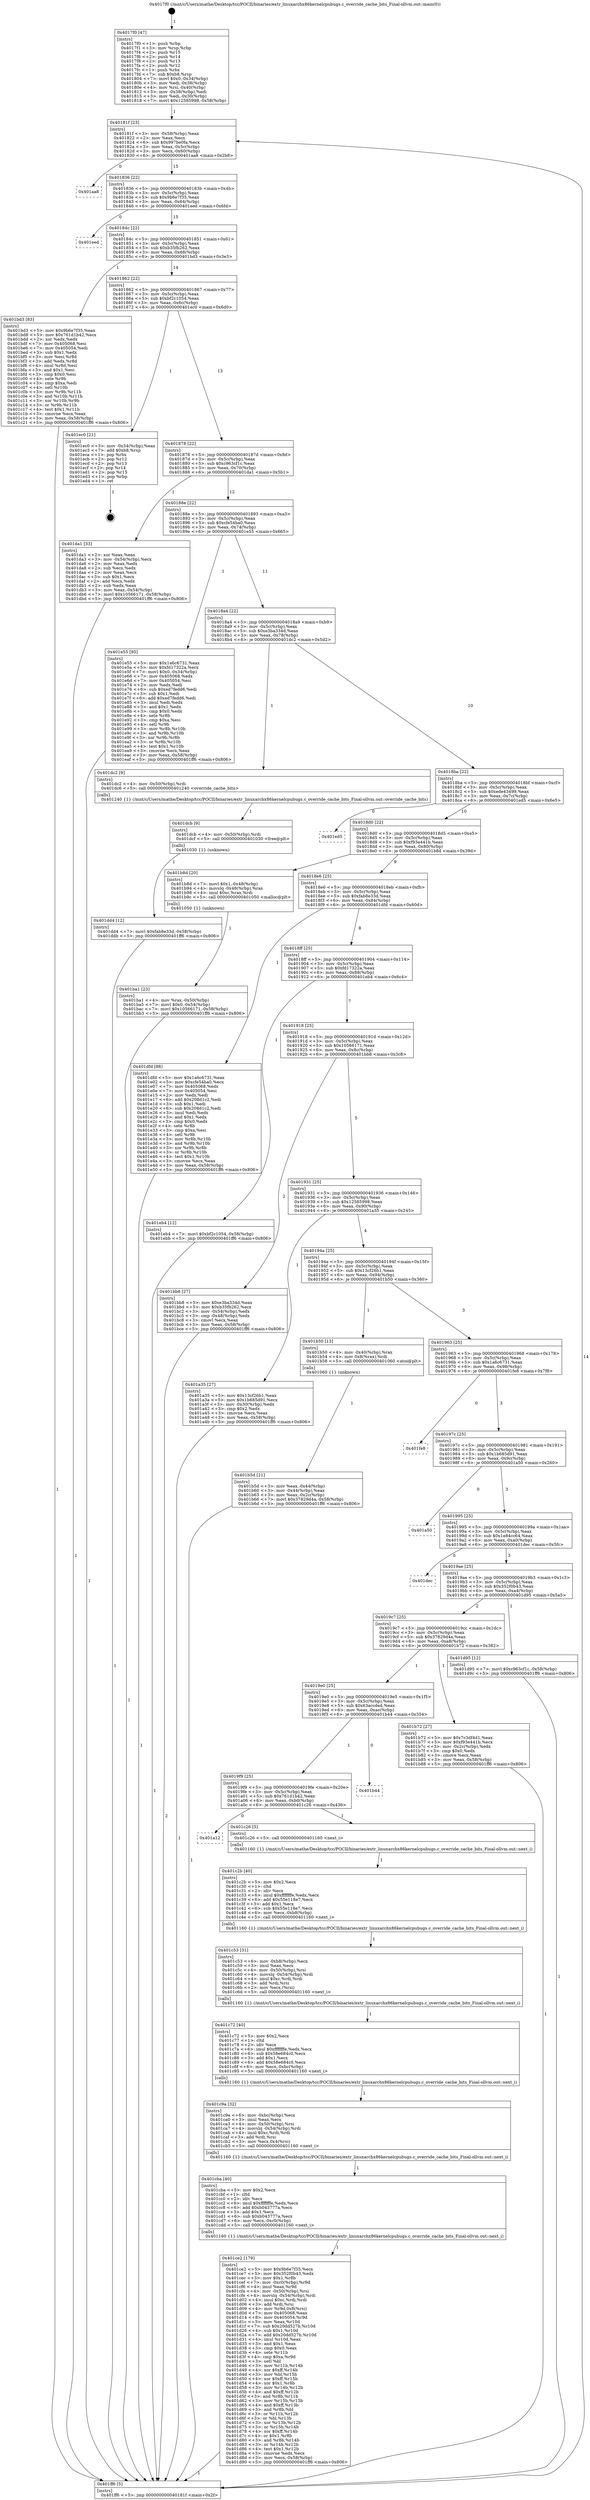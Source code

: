 digraph "0x4017f0" {
  label = "0x4017f0 (/mnt/c/Users/mathe/Desktop/tcc/POCII/binaries/extr_linuxarchx86kernelcpubugs.c_override_cache_bits_Final-ollvm.out::main(0))"
  labelloc = "t"
  node[shape=record]

  Entry [label="",width=0.3,height=0.3,shape=circle,fillcolor=black,style=filled]
  "0x40181f" [label="{
     0x40181f [23]\l
     | [instrs]\l
     &nbsp;&nbsp;0x40181f \<+3\>: mov -0x58(%rbp),%eax\l
     &nbsp;&nbsp;0x401822 \<+2\>: mov %eax,%ecx\l
     &nbsp;&nbsp;0x401824 \<+6\>: sub $0x997be0fa,%ecx\l
     &nbsp;&nbsp;0x40182a \<+3\>: mov %eax,-0x5c(%rbp)\l
     &nbsp;&nbsp;0x40182d \<+3\>: mov %ecx,-0x60(%rbp)\l
     &nbsp;&nbsp;0x401830 \<+6\>: je 0000000000401aa8 \<main+0x2b8\>\l
  }"]
  "0x401aa8" [label="{
     0x401aa8\l
  }", style=dashed]
  "0x401836" [label="{
     0x401836 [22]\l
     | [instrs]\l
     &nbsp;&nbsp;0x401836 \<+5\>: jmp 000000000040183b \<main+0x4b\>\l
     &nbsp;&nbsp;0x40183b \<+3\>: mov -0x5c(%rbp),%eax\l
     &nbsp;&nbsp;0x40183e \<+5\>: sub $0x9b6e7f35,%eax\l
     &nbsp;&nbsp;0x401843 \<+3\>: mov %eax,-0x64(%rbp)\l
     &nbsp;&nbsp;0x401846 \<+6\>: je 0000000000401eed \<main+0x6fd\>\l
  }"]
  Exit [label="",width=0.3,height=0.3,shape=circle,fillcolor=black,style=filled,peripheries=2]
  "0x401eed" [label="{
     0x401eed\l
  }", style=dashed]
  "0x40184c" [label="{
     0x40184c [22]\l
     | [instrs]\l
     &nbsp;&nbsp;0x40184c \<+5\>: jmp 0000000000401851 \<main+0x61\>\l
     &nbsp;&nbsp;0x401851 \<+3\>: mov -0x5c(%rbp),%eax\l
     &nbsp;&nbsp;0x401854 \<+5\>: sub $0xb35fb262,%eax\l
     &nbsp;&nbsp;0x401859 \<+3\>: mov %eax,-0x68(%rbp)\l
     &nbsp;&nbsp;0x40185c \<+6\>: je 0000000000401bd3 \<main+0x3e3\>\l
  }"]
  "0x401dd4" [label="{
     0x401dd4 [12]\l
     | [instrs]\l
     &nbsp;&nbsp;0x401dd4 \<+7\>: movl $0xfab8e33d,-0x58(%rbp)\l
     &nbsp;&nbsp;0x401ddb \<+5\>: jmp 0000000000401ff6 \<main+0x806\>\l
  }"]
  "0x401bd3" [label="{
     0x401bd3 [83]\l
     | [instrs]\l
     &nbsp;&nbsp;0x401bd3 \<+5\>: mov $0x9b6e7f35,%eax\l
     &nbsp;&nbsp;0x401bd8 \<+5\>: mov $0x761d1b42,%ecx\l
     &nbsp;&nbsp;0x401bdd \<+2\>: xor %edx,%edx\l
     &nbsp;&nbsp;0x401bdf \<+7\>: mov 0x405068,%esi\l
     &nbsp;&nbsp;0x401be6 \<+7\>: mov 0x405054,%edi\l
     &nbsp;&nbsp;0x401bed \<+3\>: sub $0x1,%edx\l
     &nbsp;&nbsp;0x401bf0 \<+3\>: mov %esi,%r8d\l
     &nbsp;&nbsp;0x401bf3 \<+3\>: add %edx,%r8d\l
     &nbsp;&nbsp;0x401bf6 \<+4\>: imul %r8d,%esi\l
     &nbsp;&nbsp;0x401bfa \<+3\>: and $0x1,%esi\l
     &nbsp;&nbsp;0x401bfd \<+3\>: cmp $0x0,%esi\l
     &nbsp;&nbsp;0x401c00 \<+4\>: sete %r9b\l
     &nbsp;&nbsp;0x401c04 \<+3\>: cmp $0xa,%edi\l
     &nbsp;&nbsp;0x401c07 \<+4\>: setl %r10b\l
     &nbsp;&nbsp;0x401c0b \<+3\>: mov %r9b,%r11b\l
     &nbsp;&nbsp;0x401c0e \<+3\>: and %r10b,%r11b\l
     &nbsp;&nbsp;0x401c11 \<+3\>: xor %r10b,%r9b\l
     &nbsp;&nbsp;0x401c14 \<+3\>: or %r9b,%r11b\l
     &nbsp;&nbsp;0x401c17 \<+4\>: test $0x1,%r11b\l
     &nbsp;&nbsp;0x401c1b \<+3\>: cmovne %ecx,%eax\l
     &nbsp;&nbsp;0x401c1e \<+3\>: mov %eax,-0x58(%rbp)\l
     &nbsp;&nbsp;0x401c21 \<+5\>: jmp 0000000000401ff6 \<main+0x806\>\l
  }"]
  "0x401862" [label="{
     0x401862 [22]\l
     | [instrs]\l
     &nbsp;&nbsp;0x401862 \<+5\>: jmp 0000000000401867 \<main+0x77\>\l
     &nbsp;&nbsp;0x401867 \<+3\>: mov -0x5c(%rbp),%eax\l
     &nbsp;&nbsp;0x40186a \<+5\>: sub $0xbf2c1054,%eax\l
     &nbsp;&nbsp;0x40186f \<+3\>: mov %eax,-0x6c(%rbp)\l
     &nbsp;&nbsp;0x401872 \<+6\>: je 0000000000401ec0 \<main+0x6d0\>\l
  }"]
  "0x401dcb" [label="{
     0x401dcb [9]\l
     | [instrs]\l
     &nbsp;&nbsp;0x401dcb \<+4\>: mov -0x50(%rbp),%rdi\l
     &nbsp;&nbsp;0x401dcf \<+5\>: call 0000000000401030 \<free@plt\>\l
     | [calls]\l
     &nbsp;&nbsp;0x401030 \{1\} (unknown)\l
  }"]
  "0x401ec0" [label="{
     0x401ec0 [21]\l
     | [instrs]\l
     &nbsp;&nbsp;0x401ec0 \<+3\>: mov -0x34(%rbp),%eax\l
     &nbsp;&nbsp;0x401ec3 \<+7\>: add $0xb8,%rsp\l
     &nbsp;&nbsp;0x401eca \<+1\>: pop %rbx\l
     &nbsp;&nbsp;0x401ecb \<+2\>: pop %r12\l
     &nbsp;&nbsp;0x401ecd \<+2\>: pop %r13\l
     &nbsp;&nbsp;0x401ecf \<+2\>: pop %r14\l
     &nbsp;&nbsp;0x401ed1 \<+2\>: pop %r15\l
     &nbsp;&nbsp;0x401ed3 \<+1\>: pop %rbp\l
     &nbsp;&nbsp;0x401ed4 \<+1\>: ret\l
  }"]
  "0x401878" [label="{
     0x401878 [22]\l
     | [instrs]\l
     &nbsp;&nbsp;0x401878 \<+5\>: jmp 000000000040187d \<main+0x8d\>\l
     &nbsp;&nbsp;0x40187d \<+3\>: mov -0x5c(%rbp),%eax\l
     &nbsp;&nbsp;0x401880 \<+5\>: sub $0xc963cf1c,%eax\l
     &nbsp;&nbsp;0x401885 \<+3\>: mov %eax,-0x70(%rbp)\l
     &nbsp;&nbsp;0x401888 \<+6\>: je 0000000000401da1 \<main+0x5b1\>\l
  }"]
  "0x401ce2" [label="{
     0x401ce2 [179]\l
     | [instrs]\l
     &nbsp;&nbsp;0x401ce2 \<+5\>: mov $0x9b6e7f35,%ecx\l
     &nbsp;&nbsp;0x401ce7 \<+5\>: mov $0x352f0b43,%edx\l
     &nbsp;&nbsp;0x401cec \<+3\>: mov $0x1,%r8b\l
     &nbsp;&nbsp;0x401cef \<+7\>: mov -0xc0(%rbp),%r9d\l
     &nbsp;&nbsp;0x401cf6 \<+4\>: imul %eax,%r9d\l
     &nbsp;&nbsp;0x401cfa \<+4\>: mov -0x50(%rbp),%rsi\l
     &nbsp;&nbsp;0x401cfe \<+4\>: movslq -0x54(%rbp),%rdi\l
     &nbsp;&nbsp;0x401d02 \<+4\>: imul $0xc,%rdi,%rdi\l
     &nbsp;&nbsp;0x401d06 \<+3\>: add %rdi,%rsi\l
     &nbsp;&nbsp;0x401d09 \<+4\>: mov %r9d,0x8(%rsi)\l
     &nbsp;&nbsp;0x401d0d \<+7\>: mov 0x405068,%eax\l
     &nbsp;&nbsp;0x401d14 \<+8\>: mov 0x405054,%r9d\l
     &nbsp;&nbsp;0x401d1c \<+3\>: mov %eax,%r10d\l
     &nbsp;&nbsp;0x401d1f \<+7\>: sub $0x20dd527b,%r10d\l
     &nbsp;&nbsp;0x401d26 \<+4\>: sub $0x1,%r10d\l
     &nbsp;&nbsp;0x401d2a \<+7\>: add $0x20dd527b,%r10d\l
     &nbsp;&nbsp;0x401d31 \<+4\>: imul %r10d,%eax\l
     &nbsp;&nbsp;0x401d35 \<+3\>: and $0x1,%eax\l
     &nbsp;&nbsp;0x401d38 \<+3\>: cmp $0x0,%eax\l
     &nbsp;&nbsp;0x401d3b \<+4\>: sete %r11b\l
     &nbsp;&nbsp;0x401d3f \<+4\>: cmp $0xa,%r9d\l
     &nbsp;&nbsp;0x401d43 \<+3\>: setl %bl\l
     &nbsp;&nbsp;0x401d46 \<+3\>: mov %r11b,%r14b\l
     &nbsp;&nbsp;0x401d49 \<+4\>: xor $0xff,%r14b\l
     &nbsp;&nbsp;0x401d4d \<+3\>: mov %bl,%r15b\l
     &nbsp;&nbsp;0x401d50 \<+4\>: xor $0xff,%r15b\l
     &nbsp;&nbsp;0x401d54 \<+4\>: xor $0x1,%r8b\l
     &nbsp;&nbsp;0x401d58 \<+3\>: mov %r14b,%r12b\l
     &nbsp;&nbsp;0x401d5b \<+4\>: and $0xff,%r12b\l
     &nbsp;&nbsp;0x401d5f \<+3\>: and %r8b,%r11b\l
     &nbsp;&nbsp;0x401d62 \<+3\>: mov %r15b,%r13b\l
     &nbsp;&nbsp;0x401d65 \<+4\>: and $0xff,%r13b\l
     &nbsp;&nbsp;0x401d69 \<+3\>: and %r8b,%bl\l
     &nbsp;&nbsp;0x401d6c \<+3\>: or %r11b,%r12b\l
     &nbsp;&nbsp;0x401d6f \<+3\>: or %bl,%r13b\l
     &nbsp;&nbsp;0x401d72 \<+3\>: xor %r13b,%r12b\l
     &nbsp;&nbsp;0x401d75 \<+3\>: or %r15b,%r14b\l
     &nbsp;&nbsp;0x401d78 \<+4\>: xor $0xff,%r14b\l
     &nbsp;&nbsp;0x401d7c \<+4\>: or $0x1,%r8b\l
     &nbsp;&nbsp;0x401d80 \<+3\>: and %r8b,%r14b\l
     &nbsp;&nbsp;0x401d83 \<+3\>: or %r14b,%r12b\l
     &nbsp;&nbsp;0x401d86 \<+4\>: test $0x1,%r12b\l
     &nbsp;&nbsp;0x401d8a \<+3\>: cmovne %edx,%ecx\l
     &nbsp;&nbsp;0x401d8d \<+3\>: mov %ecx,-0x58(%rbp)\l
     &nbsp;&nbsp;0x401d90 \<+5\>: jmp 0000000000401ff6 \<main+0x806\>\l
  }"]
  "0x401da1" [label="{
     0x401da1 [33]\l
     | [instrs]\l
     &nbsp;&nbsp;0x401da1 \<+2\>: xor %eax,%eax\l
     &nbsp;&nbsp;0x401da3 \<+3\>: mov -0x54(%rbp),%ecx\l
     &nbsp;&nbsp;0x401da6 \<+2\>: mov %eax,%edx\l
     &nbsp;&nbsp;0x401da8 \<+2\>: sub %ecx,%edx\l
     &nbsp;&nbsp;0x401daa \<+2\>: mov %eax,%ecx\l
     &nbsp;&nbsp;0x401dac \<+3\>: sub $0x1,%ecx\l
     &nbsp;&nbsp;0x401daf \<+2\>: add %ecx,%edx\l
     &nbsp;&nbsp;0x401db1 \<+2\>: sub %edx,%eax\l
     &nbsp;&nbsp;0x401db3 \<+3\>: mov %eax,-0x54(%rbp)\l
     &nbsp;&nbsp;0x401db6 \<+7\>: movl $0x10566171,-0x58(%rbp)\l
     &nbsp;&nbsp;0x401dbd \<+5\>: jmp 0000000000401ff6 \<main+0x806\>\l
  }"]
  "0x40188e" [label="{
     0x40188e [22]\l
     | [instrs]\l
     &nbsp;&nbsp;0x40188e \<+5\>: jmp 0000000000401893 \<main+0xa3\>\l
     &nbsp;&nbsp;0x401893 \<+3\>: mov -0x5c(%rbp),%eax\l
     &nbsp;&nbsp;0x401896 \<+5\>: sub $0xcfe54ba0,%eax\l
     &nbsp;&nbsp;0x40189b \<+3\>: mov %eax,-0x74(%rbp)\l
     &nbsp;&nbsp;0x40189e \<+6\>: je 0000000000401e55 \<main+0x665\>\l
  }"]
  "0x401cba" [label="{
     0x401cba [40]\l
     | [instrs]\l
     &nbsp;&nbsp;0x401cba \<+5\>: mov $0x2,%ecx\l
     &nbsp;&nbsp;0x401cbf \<+1\>: cltd\l
     &nbsp;&nbsp;0x401cc0 \<+2\>: idiv %ecx\l
     &nbsp;&nbsp;0x401cc2 \<+6\>: imul $0xfffffffe,%edx,%ecx\l
     &nbsp;&nbsp;0x401cc8 \<+6\>: add $0xb043777a,%ecx\l
     &nbsp;&nbsp;0x401cce \<+3\>: add $0x1,%ecx\l
     &nbsp;&nbsp;0x401cd1 \<+6\>: sub $0xb043777a,%ecx\l
     &nbsp;&nbsp;0x401cd7 \<+6\>: mov %ecx,-0xc0(%rbp)\l
     &nbsp;&nbsp;0x401cdd \<+5\>: call 0000000000401160 \<next_i\>\l
     | [calls]\l
     &nbsp;&nbsp;0x401160 \{1\} (/mnt/c/Users/mathe/Desktop/tcc/POCII/binaries/extr_linuxarchx86kernelcpubugs.c_override_cache_bits_Final-ollvm.out::next_i)\l
  }"]
  "0x401e55" [label="{
     0x401e55 [95]\l
     | [instrs]\l
     &nbsp;&nbsp;0x401e55 \<+5\>: mov $0x1a6c6731,%eax\l
     &nbsp;&nbsp;0x401e5a \<+5\>: mov $0xfd17322a,%ecx\l
     &nbsp;&nbsp;0x401e5f \<+7\>: movl $0x0,-0x34(%rbp)\l
     &nbsp;&nbsp;0x401e66 \<+7\>: mov 0x405068,%edx\l
     &nbsp;&nbsp;0x401e6d \<+7\>: mov 0x405054,%esi\l
     &nbsp;&nbsp;0x401e74 \<+2\>: mov %edx,%edi\l
     &nbsp;&nbsp;0x401e76 \<+6\>: sub $0xed7fedd6,%edi\l
     &nbsp;&nbsp;0x401e7c \<+3\>: sub $0x1,%edi\l
     &nbsp;&nbsp;0x401e7f \<+6\>: add $0xed7fedd6,%edi\l
     &nbsp;&nbsp;0x401e85 \<+3\>: imul %edi,%edx\l
     &nbsp;&nbsp;0x401e88 \<+3\>: and $0x1,%edx\l
     &nbsp;&nbsp;0x401e8b \<+3\>: cmp $0x0,%edx\l
     &nbsp;&nbsp;0x401e8e \<+4\>: sete %r8b\l
     &nbsp;&nbsp;0x401e92 \<+3\>: cmp $0xa,%esi\l
     &nbsp;&nbsp;0x401e95 \<+4\>: setl %r9b\l
     &nbsp;&nbsp;0x401e99 \<+3\>: mov %r8b,%r10b\l
     &nbsp;&nbsp;0x401e9c \<+3\>: and %r9b,%r10b\l
     &nbsp;&nbsp;0x401e9f \<+3\>: xor %r9b,%r8b\l
     &nbsp;&nbsp;0x401ea2 \<+3\>: or %r8b,%r10b\l
     &nbsp;&nbsp;0x401ea5 \<+4\>: test $0x1,%r10b\l
     &nbsp;&nbsp;0x401ea9 \<+3\>: cmovne %ecx,%eax\l
     &nbsp;&nbsp;0x401eac \<+3\>: mov %eax,-0x58(%rbp)\l
     &nbsp;&nbsp;0x401eaf \<+5\>: jmp 0000000000401ff6 \<main+0x806\>\l
  }"]
  "0x4018a4" [label="{
     0x4018a4 [22]\l
     | [instrs]\l
     &nbsp;&nbsp;0x4018a4 \<+5\>: jmp 00000000004018a9 \<main+0xb9\>\l
     &nbsp;&nbsp;0x4018a9 \<+3\>: mov -0x5c(%rbp),%eax\l
     &nbsp;&nbsp;0x4018ac \<+5\>: sub $0xe3ba334d,%eax\l
     &nbsp;&nbsp;0x4018b1 \<+3\>: mov %eax,-0x78(%rbp)\l
     &nbsp;&nbsp;0x4018b4 \<+6\>: je 0000000000401dc2 \<main+0x5d2\>\l
  }"]
  "0x401c9a" [label="{
     0x401c9a [32]\l
     | [instrs]\l
     &nbsp;&nbsp;0x401c9a \<+6\>: mov -0xbc(%rbp),%ecx\l
     &nbsp;&nbsp;0x401ca0 \<+3\>: imul %eax,%ecx\l
     &nbsp;&nbsp;0x401ca3 \<+4\>: mov -0x50(%rbp),%rsi\l
     &nbsp;&nbsp;0x401ca7 \<+4\>: movslq -0x54(%rbp),%rdi\l
     &nbsp;&nbsp;0x401cab \<+4\>: imul $0xc,%rdi,%rdi\l
     &nbsp;&nbsp;0x401caf \<+3\>: add %rdi,%rsi\l
     &nbsp;&nbsp;0x401cb2 \<+3\>: mov %ecx,0x4(%rsi)\l
     &nbsp;&nbsp;0x401cb5 \<+5\>: call 0000000000401160 \<next_i\>\l
     | [calls]\l
     &nbsp;&nbsp;0x401160 \{1\} (/mnt/c/Users/mathe/Desktop/tcc/POCII/binaries/extr_linuxarchx86kernelcpubugs.c_override_cache_bits_Final-ollvm.out::next_i)\l
  }"]
  "0x401dc2" [label="{
     0x401dc2 [9]\l
     | [instrs]\l
     &nbsp;&nbsp;0x401dc2 \<+4\>: mov -0x50(%rbp),%rdi\l
     &nbsp;&nbsp;0x401dc6 \<+5\>: call 0000000000401240 \<override_cache_bits\>\l
     | [calls]\l
     &nbsp;&nbsp;0x401240 \{1\} (/mnt/c/Users/mathe/Desktop/tcc/POCII/binaries/extr_linuxarchx86kernelcpubugs.c_override_cache_bits_Final-ollvm.out::override_cache_bits)\l
  }"]
  "0x4018ba" [label="{
     0x4018ba [22]\l
     | [instrs]\l
     &nbsp;&nbsp;0x4018ba \<+5\>: jmp 00000000004018bf \<main+0xcf\>\l
     &nbsp;&nbsp;0x4018bf \<+3\>: mov -0x5c(%rbp),%eax\l
     &nbsp;&nbsp;0x4018c2 \<+5\>: sub $0xede43499,%eax\l
     &nbsp;&nbsp;0x4018c7 \<+3\>: mov %eax,-0x7c(%rbp)\l
     &nbsp;&nbsp;0x4018ca \<+6\>: je 0000000000401ed5 \<main+0x6e5\>\l
  }"]
  "0x401c72" [label="{
     0x401c72 [40]\l
     | [instrs]\l
     &nbsp;&nbsp;0x401c72 \<+5\>: mov $0x2,%ecx\l
     &nbsp;&nbsp;0x401c77 \<+1\>: cltd\l
     &nbsp;&nbsp;0x401c78 \<+2\>: idiv %ecx\l
     &nbsp;&nbsp;0x401c7a \<+6\>: imul $0xfffffffe,%edx,%ecx\l
     &nbsp;&nbsp;0x401c80 \<+6\>: sub $0x58e684c0,%ecx\l
     &nbsp;&nbsp;0x401c86 \<+3\>: add $0x1,%ecx\l
     &nbsp;&nbsp;0x401c89 \<+6\>: add $0x58e684c0,%ecx\l
     &nbsp;&nbsp;0x401c8f \<+6\>: mov %ecx,-0xbc(%rbp)\l
     &nbsp;&nbsp;0x401c95 \<+5\>: call 0000000000401160 \<next_i\>\l
     | [calls]\l
     &nbsp;&nbsp;0x401160 \{1\} (/mnt/c/Users/mathe/Desktop/tcc/POCII/binaries/extr_linuxarchx86kernelcpubugs.c_override_cache_bits_Final-ollvm.out::next_i)\l
  }"]
  "0x401ed5" [label="{
     0x401ed5\l
  }", style=dashed]
  "0x4018d0" [label="{
     0x4018d0 [22]\l
     | [instrs]\l
     &nbsp;&nbsp;0x4018d0 \<+5\>: jmp 00000000004018d5 \<main+0xe5\>\l
     &nbsp;&nbsp;0x4018d5 \<+3\>: mov -0x5c(%rbp),%eax\l
     &nbsp;&nbsp;0x4018d8 \<+5\>: sub $0xf93e441b,%eax\l
     &nbsp;&nbsp;0x4018dd \<+3\>: mov %eax,-0x80(%rbp)\l
     &nbsp;&nbsp;0x4018e0 \<+6\>: je 0000000000401b8d \<main+0x39d\>\l
  }"]
  "0x401c53" [label="{
     0x401c53 [31]\l
     | [instrs]\l
     &nbsp;&nbsp;0x401c53 \<+6\>: mov -0xb8(%rbp),%ecx\l
     &nbsp;&nbsp;0x401c59 \<+3\>: imul %eax,%ecx\l
     &nbsp;&nbsp;0x401c5c \<+4\>: mov -0x50(%rbp),%rsi\l
     &nbsp;&nbsp;0x401c60 \<+4\>: movslq -0x54(%rbp),%rdi\l
     &nbsp;&nbsp;0x401c64 \<+4\>: imul $0xc,%rdi,%rdi\l
     &nbsp;&nbsp;0x401c68 \<+3\>: add %rdi,%rsi\l
     &nbsp;&nbsp;0x401c6b \<+2\>: mov %ecx,(%rsi)\l
     &nbsp;&nbsp;0x401c6d \<+5\>: call 0000000000401160 \<next_i\>\l
     | [calls]\l
     &nbsp;&nbsp;0x401160 \{1\} (/mnt/c/Users/mathe/Desktop/tcc/POCII/binaries/extr_linuxarchx86kernelcpubugs.c_override_cache_bits_Final-ollvm.out::next_i)\l
  }"]
  "0x401b8d" [label="{
     0x401b8d [20]\l
     | [instrs]\l
     &nbsp;&nbsp;0x401b8d \<+7\>: movl $0x1,-0x48(%rbp)\l
     &nbsp;&nbsp;0x401b94 \<+4\>: movslq -0x48(%rbp),%rax\l
     &nbsp;&nbsp;0x401b98 \<+4\>: imul $0xc,%rax,%rdi\l
     &nbsp;&nbsp;0x401b9c \<+5\>: call 0000000000401050 \<malloc@plt\>\l
     | [calls]\l
     &nbsp;&nbsp;0x401050 \{1\} (unknown)\l
  }"]
  "0x4018e6" [label="{
     0x4018e6 [25]\l
     | [instrs]\l
     &nbsp;&nbsp;0x4018e6 \<+5\>: jmp 00000000004018eb \<main+0xfb\>\l
     &nbsp;&nbsp;0x4018eb \<+3\>: mov -0x5c(%rbp),%eax\l
     &nbsp;&nbsp;0x4018ee \<+5\>: sub $0xfab8e33d,%eax\l
     &nbsp;&nbsp;0x4018f3 \<+6\>: mov %eax,-0x84(%rbp)\l
     &nbsp;&nbsp;0x4018f9 \<+6\>: je 0000000000401dfd \<main+0x60d\>\l
  }"]
  "0x401c2b" [label="{
     0x401c2b [40]\l
     | [instrs]\l
     &nbsp;&nbsp;0x401c2b \<+5\>: mov $0x2,%ecx\l
     &nbsp;&nbsp;0x401c30 \<+1\>: cltd\l
     &nbsp;&nbsp;0x401c31 \<+2\>: idiv %ecx\l
     &nbsp;&nbsp;0x401c33 \<+6\>: imul $0xfffffffe,%edx,%ecx\l
     &nbsp;&nbsp;0x401c39 \<+6\>: add $0x55e118e7,%ecx\l
     &nbsp;&nbsp;0x401c3f \<+3\>: add $0x1,%ecx\l
     &nbsp;&nbsp;0x401c42 \<+6\>: sub $0x55e118e7,%ecx\l
     &nbsp;&nbsp;0x401c48 \<+6\>: mov %ecx,-0xb8(%rbp)\l
     &nbsp;&nbsp;0x401c4e \<+5\>: call 0000000000401160 \<next_i\>\l
     | [calls]\l
     &nbsp;&nbsp;0x401160 \{1\} (/mnt/c/Users/mathe/Desktop/tcc/POCII/binaries/extr_linuxarchx86kernelcpubugs.c_override_cache_bits_Final-ollvm.out::next_i)\l
  }"]
  "0x401dfd" [label="{
     0x401dfd [88]\l
     | [instrs]\l
     &nbsp;&nbsp;0x401dfd \<+5\>: mov $0x1a6c6731,%eax\l
     &nbsp;&nbsp;0x401e02 \<+5\>: mov $0xcfe54ba0,%ecx\l
     &nbsp;&nbsp;0x401e07 \<+7\>: mov 0x405068,%edx\l
     &nbsp;&nbsp;0x401e0e \<+7\>: mov 0x405054,%esi\l
     &nbsp;&nbsp;0x401e15 \<+2\>: mov %edx,%edi\l
     &nbsp;&nbsp;0x401e17 \<+6\>: add $0x208d1c2,%edi\l
     &nbsp;&nbsp;0x401e1d \<+3\>: sub $0x1,%edi\l
     &nbsp;&nbsp;0x401e20 \<+6\>: sub $0x208d1c2,%edi\l
     &nbsp;&nbsp;0x401e26 \<+3\>: imul %edi,%edx\l
     &nbsp;&nbsp;0x401e29 \<+3\>: and $0x1,%edx\l
     &nbsp;&nbsp;0x401e2c \<+3\>: cmp $0x0,%edx\l
     &nbsp;&nbsp;0x401e2f \<+4\>: sete %r8b\l
     &nbsp;&nbsp;0x401e33 \<+3\>: cmp $0xa,%esi\l
     &nbsp;&nbsp;0x401e36 \<+4\>: setl %r9b\l
     &nbsp;&nbsp;0x401e3a \<+3\>: mov %r8b,%r10b\l
     &nbsp;&nbsp;0x401e3d \<+3\>: and %r9b,%r10b\l
     &nbsp;&nbsp;0x401e40 \<+3\>: xor %r9b,%r8b\l
     &nbsp;&nbsp;0x401e43 \<+3\>: or %r8b,%r10b\l
     &nbsp;&nbsp;0x401e46 \<+4\>: test $0x1,%r10b\l
     &nbsp;&nbsp;0x401e4a \<+3\>: cmovne %ecx,%eax\l
     &nbsp;&nbsp;0x401e4d \<+3\>: mov %eax,-0x58(%rbp)\l
     &nbsp;&nbsp;0x401e50 \<+5\>: jmp 0000000000401ff6 \<main+0x806\>\l
  }"]
  "0x4018ff" [label="{
     0x4018ff [25]\l
     | [instrs]\l
     &nbsp;&nbsp;0x4018ff \<+5\>: jmp 0000000000401904 \<main+0x114\>\l
     &nbsp;&nbsp;0x401904 \<+3\>: mov -0x5c(%rbp),%eax\l
     &nbsp;&nbsp;0x401907 \<+5\>: sub $0xfd17322a,%eax\l
     &nbsp;&nbsp;0x40190c \<+6\>: mov %eax,-0x88(%rbp)\l
     &nbsp;&nbsp;0x401912 \<+6\>: je 0000000000401eb4 \<main+0x6c4\>\l
  }"]
  "0x401a12" [label="{
     0x401a12\l
  }", style=dashed]
  "0x401eb4" [label="{
     0x401eb4 [12]\l
     | [instrs]\l
     &nbsp;&nbsp;0x401eb4 \<+7\>: movl $0xbf2c1054,-0x58(%rbp)\l
     &nbsp;&nbsp;0x401ebb \<+5\>: jmp 0000000000401ff6 \<main+0x806\>\l
  }"]
  "0x401918" [label="{
     0x401918 [25]\l
     | [instrs]\l
     &nbsp;&nbsp;0x401918 \<+5\>: jmp 000000000040191d \<main+0x12d\>\l
     &nbsp;&nbsp;0x40191d \<+3\>: mov -0x5c(%rbp),%eax\l
     &nbsp;&nbsp;0x401920 \<+5\>: sub $0x10566171,%eax\l
     &nbsp;&nbsp;0x401925 \<+6\>: mov %eax,-0x8c(%rbp)\l
     &nbsp;&nbsp;0x40192b \<+6\>: je 0000000000401bb8 \<main+0x3c8\>\l
  }"]
  "0x401c26" [label="{
     0x401c26 [5]\l
     | [instrs]\l
     &nbsp;&nbsp;0x401c26 \<+5\>: call 0000000000401160 \<next_i\>\l
     | [calls]\l
     &nbsp;&nbsp;0x401160 \{1\} (/mnt/c/Users/mathe/Desktop/tcc/POCII/binaries/extr_linuxarchx86kernelcpubugs.c_override_cache_bits_Final-ollvm.out::next_i)\l
  }"]
  "0x401bb8" [label="{
     0x401bb8 [27]\l
     | [instrs]\l
     &nbsp;&nbsp;0x401bb8 \<+5\>: mov $0xe3ba334d,%eax\l
     &nbsp;&nbsp;0x401bbd \<+5\>: mov $0xb35fb262,%ecx\l
     &nbsp;&nbsp;0x401bc2 \<+3\>: mov -0x54(%rbp),%edx\l
     &nbsp;&nbsp;0x401bc5 \<+3\>: cmp -0x48(%rbp),%edx\l
     &nbsp;&nbsp;0x401bc8 \<+3\>: cmovl %ecx,%eax\l
     &nbsp;&nbsp;0x401bcb \<+3\>: mov %eax,-0x58(%rbp)\l
     &nbsp;&nbsp;0x401bce \<+5\>: jmp 0000000000401ff6 \<main+0x806\>\l
  }"]
  "0x401931" [label="{
     0x401931 [25]\l
     | [instrs]\l
     &nbsp;&nbsp;0x401931 \<+5\>: jmp 0000000000401936 \<main+0x146\>\l
     &nbsp;&nbsp;0x401936 \<+3\>: mov -0x5c(%rbp),%eax\l
     &nbsp;&nbsp;0x401939 \<+5\>: sub $0x12585998,%eax\l
     &nbsp;&nbsp;0x40193e \<+6\>: mov %eax,-0x90(%rbp)\l
     &nbsp;&nbsp;0x401944 \<+6\>: je 0000000000401a35 \<main+0x245\>\l
  }"]
  "0x4019f9" [label="{
     0x4019f9 [25]\l
     | [instrs]\l
     &nbsp;&nbsp;0x4019f9 \<+5\>: jmp 00000000004019fe \<main+0x20e\>\l
     &nbsp;&nbsp;0x4019fe \<+3\>: mov -0x5c(%rbp),%eax\l
     &nbsp;&nbsp;0x401a01 \<+5\>: sub $0x761d1b42,%eax\l
     &nbsp;&nbsp;0x401a06 \<+6\>: mov %eax,-0xb0(%rbp)\l
     &nbsp;&nbsp;0x401a0c \<+6\>: je 0000000000401c26 \<main+0x436\>\l
  }"]
  "0x401a35" [label="{
     0x401a35 [27]\l
     | [instrs]\l
     &nbsp;&nbsp;0x401a35 \<+5\>: mov $0x13cf26b1,%eax\l
     &nbsp;&nbsp;0x401a3a \<+5\>: mov $0x1b685d91,%ecx\l
     &nbsp;&nbsp;0x401a3f \<+3\>: mov -0x30(%rbp),%edx\l
     &nbsp;&nbsp;0x401a42 \<+3\>: cmp $0x2,%edx\l
     &nbsp;&nbsp;0x401a45 \<+3\>: cmovne %ecx,%eax\l
     &nbsp;&nbsp;0x401a48 \<+3\>: mov %eax,-0x58(%rbp)\l
     &nbsp;&nbsp;0x401a4b \<+5\>: jmp 0000000000401ff6 \<main+0x806\>\l
  }"]
  "0x40194a" [label="{
     0x40194a [25]\l
     | [instrs]\l
     &nbsp;&nbsp;0x40194a \<+5\>: jmp 000000000040194f \<main+0x15f\>\l
     &nbsp;&nbsp;0x40194f \<+3\>: mov -0x5c(%rbp),%eax\l
     &nbsp;&nbsp;0x401952 \<+5\>: sub $0x13cf26b1,%eax\l
     &nbsp;&nbsp;0x401957 \<+6\>: mov %eax,-0x94(%rbp)\l
     &nbsp;&nbsp;0x40195d \<+6\>: je 0000000000401b50 \<main+0x360\>\l
  }"]
  "0x401ff6" [label="{
     0x401ff6 [5]\l
     | [instrs]\l
     &nbsp;&nbsp;0x401ff6 \<+5\>: jmp 000000000040181f \<main+0x2f\>\l
  }"]
  "0x4017f0" [label="{
     0x4017f0 [47]\l
     | [instrs]\l
     &nbsp;&nbsp;0x4017f0 \<+1\>: push %rbp\l
     &nbsp;&nbsp;0x4017f1 \<+3\>: mov %rsp,%rbp\l
     &nbsp;&nbsp;0x4017f4 \<+2\>: push %r15\l
     &nbsp;&nbsp;0x4017f6 \<+2\>: push %r14\l
     &nbsp;&nbsp;0x4017f8 \<+2\>: push %r13\l
     &nbsp;&nbsp;0x4017fa \<+2\>: push %r12\l
     &nbsp;&nbsp;0x4017fc \<+1\>: push %rbx\l
     &nbsp;&nbsp;0x4017fd \<+7\>: sub $0xb8,%rsp\l
     &nbsp;&nbsp;0x401804 \<+7\>: movl $0x0,-0x34(%rbp)\l
     &nbsp;&nbsp;0x40180b \<+3\>: mov %edi,-0x38(%rbp)\l
     &nbsp;&nbsp;0x40180e \<+4\>: mov %rsi,-0x40(%rbp)\l
     &nbsp;&nbsp;0x401812 \<+3\>: mov -0x38(%rbp),%edi\l
     &nbsp;&nbsp;0x401815 \<+3\>: mov %edi,-0x30(%rbp)\l
     &nbsp;&nbsp;0x401818 \<+7\>: movl $0x12585998,-0x58(%rbp)\l
  }"]
  "0x401b44" [label="{
     0x401b44\l
  }", style=dashed]
  "0x401b50" [label="{
     0x401b50 [13]\l
     | [instrs]\l
     &nbsp;&nbsp;0x401b50 \<+4\>: mov -0x40(%rbp),%rax\l
     &nbsp;&nbsp;0x401b54 \<+4\>: mov 0x8(%rax),%rdi\l
     &nbsp;&nbsp;0x401b58 \<+5\>: call 0000000000401060 \<atoi@plt\>\l
     | [calls]\l
     &nbsp;&nbsp;0x401060 \{1\} (unknown)\l
  }"]
  "0x401963" [label="{
     0x401963 [25]\l
     | [instrs]\l
     &nbsp;&nbsp;0x401963 \<+5\>: jmp 0000000000401968 \<main+0x178\>\l
     &nbsp;&nbsp;0x401968 \<+3\>: mov -0x5c(%rbp),%eax\l
     &nbsp;&nbsp;0x40196b \<+5\>: sub $0x1a6c6731,%eax\l
     &nbsp;&nbsp;0x401970 \<+6\>: mov %eax,-0x98(%rbp)\l
     &nbsp;&nbsp;0x401976 \<+6\>: je 0000000000401fe8 \<main+0x7f8\>\l
  }"]
  "0x401b5d" [label="{
     0x401b5d [21]\l
     | [instrs]\l
     &nbsp;&nbsp;0x401b5d \<+3\>: mov %eax,-0x44(%rbp)\l
     &nbsp;&nbsp;0x401b60 \<+3\>: mov -0x44(%rbp),%eax\l
     &nbsp;&nbsp;0x401b63 \<+3\>: mov %eax,-0x2c(%rbp)\l
     &nbsp;&nbsp;0x401b66 \<+7\>: movl $0x37829d4a,-0x58(%rbp)\l
     &nbsp;&nbsp;0x401b6d \<+5\>: jmp 0000000000401ff6 \<main+0x806\>\l
  }"]
  "0x401ba1" [label="{
     0x401ba1 [23]\l
     | [instrs]\l
     &nbsp;&nbsp;0x401ba1 \<+4\>: mov %rax,-0x50(%rbp)\l
     &nbsp;&nbsp;0x401ba5 \<+7\>: movl $0x0,-0x54(%rbp)\l
     &nbsp;&nbsp;0x401bac \<+7\>: movl $0x10566171,-0x58(%rbp)\l
     &nbsp;&nbsp;0x401bb3 \<+5\>: jmp 0000000000401ff6 \<main+0x806\>\l
  }"]
  "0x401fe8" [label="{
     0x401fe8\l
  }", style=dashed]
  "0x40197c" [label="{
     0x40197c [25]\l
     | [instrs]\l
     &nbsp;&nbsp;0x40197c \<+5\>: jmp 0000000000401981 \<main+0x191\>\l
     &nbsp;&nbsp;0x401981 \<+3\>: mov -0x5c(%rbp),%eax\l
     &nbsp;&nbsp;0x401984 \<+5\>: sub $0x1b685d91,%eax\l
     &nbsp;&nbsp;0x401989 \<+6\>: mov %eax,-0x9c(%rbp)\l
     &nbsp;&nbsp;0x40198f \<+6\>: je 0000000000401a50 \<main+0x260\>\l
  }"]
  "0x4019e0" [label="{
     0x4019e0 [25]\l
     | [instrs]\l
     &nbsp;&nbsp;0x4019e0 \<+5\>: jmp 00000000004019e5 \<main+0x1f5\>\l
     &nbsp;&nbsp;0x4019e5 \<+3\>: mov -0x5c(%rbp),%eax\l
     &nbsp;&nbsp;0x4019e8 \<+5\>: sub $0x63accded,%eax\l
     &nbsp;&nbsp;0x4019ed \<+6\>: mov %eax,-0xac(%rbp)\l
     &nbsp;&nbsp;0x4019f3 \<+6\>: je 0000000000401b44 \<main+0x354\>\l
  }"]
  "0x401a50" [label="{
     0x401a50\l
  }", style=dashed]
  "0x401995" [label="{
     0x401995 [25]\l
     | [instrs]\l
     &nbsp;&nbsp;0x401995 \<+5\>: jmp 000000000040199a \<main+0x1aa\>\l
     &nbsp;&nbsp;0x40199a \<+3\>: mov -0x5c(%rbp),%eax\l
     &nbsp;&nbsp;0x40199d \<+5\>: sub $0x1e84cc64,%eax\l
     &nbsp;&nbsp;0x4019a2 \<+6\>: mov %eax,-0xa0(%rbp)\l
     &nbsp;&nbsp;0x4019a8 \<+6\>: je 0000000000401dec \<main+0x5fc\>\l
  }"]
  "0x401b72" [label="{
     0x401b72 [27]\l
     | [instrs]\l
     &nbsp;&nbsp;0x401b72 \<+5\>: mov $0x7c3df4d1,%eax\l
     &nbsp;&nbsp;0x401b77 \<+5\>: mov $0xf93e441b,%ecx\l
     &nbsp;&nbsp;0x401b7c \<+3\>: mov -0x2c(%rbp),%edx\l
     &nbsp;&nbsp;0x401b7f \<+3\>: cmp $0x0,%edx\l
     &nbsp;&nbsp;0x401b82 \<+3\>: cmove %ecx,%eax\l
     &nbsp;&nbsp;0x401b85 \<+3\>: mov %eax,-0x58(%rbp)\l
     &nbsp;&nbsp;0x401b88 \<+5\>: jmp 0000000000401ff6 \<main+0x806\>\l
  }"]
  "0x401dec" [label="{
     0x401dec\l
  }", style=dashed]
  "0x4019ae" [label="{
     0x4019ae [25]\l
     | [instrs]\l
     &nbsp;&nbsp;0x4019ae \<+5\>: jmp 00000000004019b3 \<main+0x1c3\>\l
     &nbsp;&nbsp;0x4019b3 \<+3\>: mov -0x5c(%rbp),%eax\l
     &nbsp;&nbsp;0x4019b6 \<+5\>: sub $0x352f0b43,%eax\l
     &nbsp;&nbsp;0x4019bb \<+6\>: mov %eax,-0xa4(%rbp)\l
     &nbsp;&nbsp;0x4019c1 \<+6\>: je 0000000000401d95 \<main+0x5a5\>\l
  }"]
  "0x4019c7" [label="{
     0x4019c7 [25]\l
     | [instrs]\l
     &nbsp;&nbsp;0x4019c7 \<+5\>: jmp 00000000004019cc \<main+0x1dc\>\l
     &nbsp;&nbsp;0x4019cc \<+3\>: mov -0x5c(%rbp),%eax\l
     &nbsp;&nbsp;0x4019cf \<+5\>: sub $0x37829d4a,%eax\l
     &nbsp;&nbsp;0x4019d4 \<+6\>: mov %eax,-0xa8(%rbp)\l
     &nbsp;&nbsp;0x4019da \<+6\>: je 0000000000401b72 \<main+0x382\>\l
  }"]
  "0x401d95" [label="{
     0x401d95 [12]\l
     | [instrs]\l
     &nbsp;&nbsp;0x401d95 \<+7\>: movl $0xc963cf1c,-0x58(%rbp)\l
     &nbsp;&nbsp;0x401d9c \<+5\>: jmp 0000000000401ff6 \<main+0x806\>\l
  }"]
  Entry -> "0x4017f0" [label=" 1"]
  "0x40181f" -> "0x401aa8" [label=" 0"]
  "0x40181f" -> "0x401836" [label=" 15"]
  "0x401ec0" -> Exit [label=" 1"]
  "0x401836" -> "0x401eed" [label=" 0"]
  "0x401836" -> "0x40184c" [label=" 15"]
  "0x401eb4" -> "0x401ff6" [label=" 1"]
  "0x40184c" -> "0x401bd3" [label=" 1"]
  "0x40184c" -> "0x401862" [label=" 14"]
  "0x401e55" -> "0x401ff6" [label=" 1"]
  "0x401862" -> "0x401ec0" [label=" 1"]
  "0x401862" -> "0x401878" [label=" 13"]
  "0x401dfd" -> "0x401ff6" [label=" 1"]
  "0x401878" -> "0x401da1" [label=" 1"]
  "0x401878" -> "0x40188e" [label=" 12"]
  "0x401dd4" -> "0x401ff6" [label=" 1"]
  "0x40188e" -> "0x401e55" [label=" 1"]
  "0x40188e" -> "0x4018a4" [label=" 11"]
  "0x401dcb" -> "0x401dd4" [label=" 1"]
  "0x4018a4" -> "0x401dc2" [label=" 1"]
  "0x4018a4" -> "0x4018ba" [label=" 10"]
  "0x401dc2" -> "0x401dcb" [label=" 1"]
  "0x4018ba" -> "0x401ed5" [label=" 0"]
  "0x4018ba" -> "0x4018d0" [label=" 10"]
  "0x401da1" -> "0x401ff6" [label=" 1"]
  "0x4018d0" -> "0x401b8d" [label=" 1"]
  "0x4018d0" -> "0x4018e6" [label=" 9"]
  "0x401d95" -> "0x401ff6" [label=" 1"]
  "0x4018e6" -> "0x401dfd" [label=" 1"]
  "0x4018e6" -> "0x4018ff" [label=" 8"]
  "0x401ce2" -> "0x401ff6" [label=" 1"]
  "0x4018ff" -> "0x401eb4" [label=" 1"]
  "0x4018ff" -> "0x401918" [label=" 7"]
  "0x401cba" -> "0x401ce2" [label=" 1"]
  "0x401918" -> "0x401bb8" [label=" 2"]
  "0x401918" -> "0x401931" [label=" 5"]
  "0x401c9a" -> "0x401cba" [label=" 1"]
  "0x401931" -> "0x401a35" [label=" 1"]
  "0x401931" -> "0x40194a" [label=" 4"]
  "0x401a35" -> "0x401ff6" [label=" 1"]
  "0x4017f0" -> "0x40181f" [label=" 1"]
  "0x401ff6" -> "0x40181f" [label=" 14"]
  "0x401c53" -> "0x401c72" [label=" 1"]
  "0x40194a" -> "0x401b50" [label=" 1"]
  "0x40194a" -> "0x401963" [label=" 3"]
  "0x401b50" -> "0x401b5d" [label=" 1"]
  "0x401b5d" -> "0x401ff6" [label=" 1"]
  "0x401c2b" -> "0x401c53" [label=" 1"]
  "0x401963" -> "0x401fe8" [label=" 0"]
  "0x401963" -> "0x40197c" [label=" 3"]
  "0x4019f9" -> "0x401a12" [label=" 0"]
  "0x40197c" -> "0x401a50" [label=" 0"]
  "0x40197c" -> "0x401995" [label=" 3"]
  "0x4019f9" -> "0x401c26" [label=" 1"]
  "0x401995" -> "0x401dec" [label=" 0"]
  "0x401995" -> "0x4019ae" [label=" 3"]
  "0x401c72" -> "0x401c9a" [label=" 1"]
  "0x4019ae" -> "0x401d95" [label=" 1"]
  "0x4019ae" -> "0x4019c7" [label=" 2"]
  "0x4019e0" -> "0x4019f9" [label=" 1"]
  "0x4019c7" -> "0x401b72" [label=" 1"]
  "0x4019c7" -> "0x4019e0" [label=" 1"]
  "0x401b72" -> "0x401ff6" [label=" 1"]
  "0x401b8d" -> "0x401ba1" [label=" 1"]
  "0x401ba1" -> "0x401ff6" [label=" 1"]
  "0x401bb8" -> "0x401ff6" [label=" 2"]
  "0x401bd3" -> "0x401ff6" [label=" 1"]
  "0x401c26" -> "0x401c2b" [label=" 1"]
  "0x4019e0" -> "0x401b44" [label=" 0"]
}
